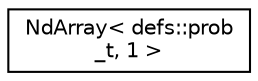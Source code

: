 digraph "Graphical Class Hierarchy"
{
  edge [fontname="Helvetica",fontsize="10",labelfontname="Helvetica",labelfontsize="10"];
  node [fontname="Helvetica",fontsize="10",shape=record];
  rankdir="LR";
  Node1 [label="NdArray\< defs::prob\l_t, 1 \>",height=0.2,width=0.4,color="black", fillcolor="white", style="filled",URL="$classNdArray.html"];
}
